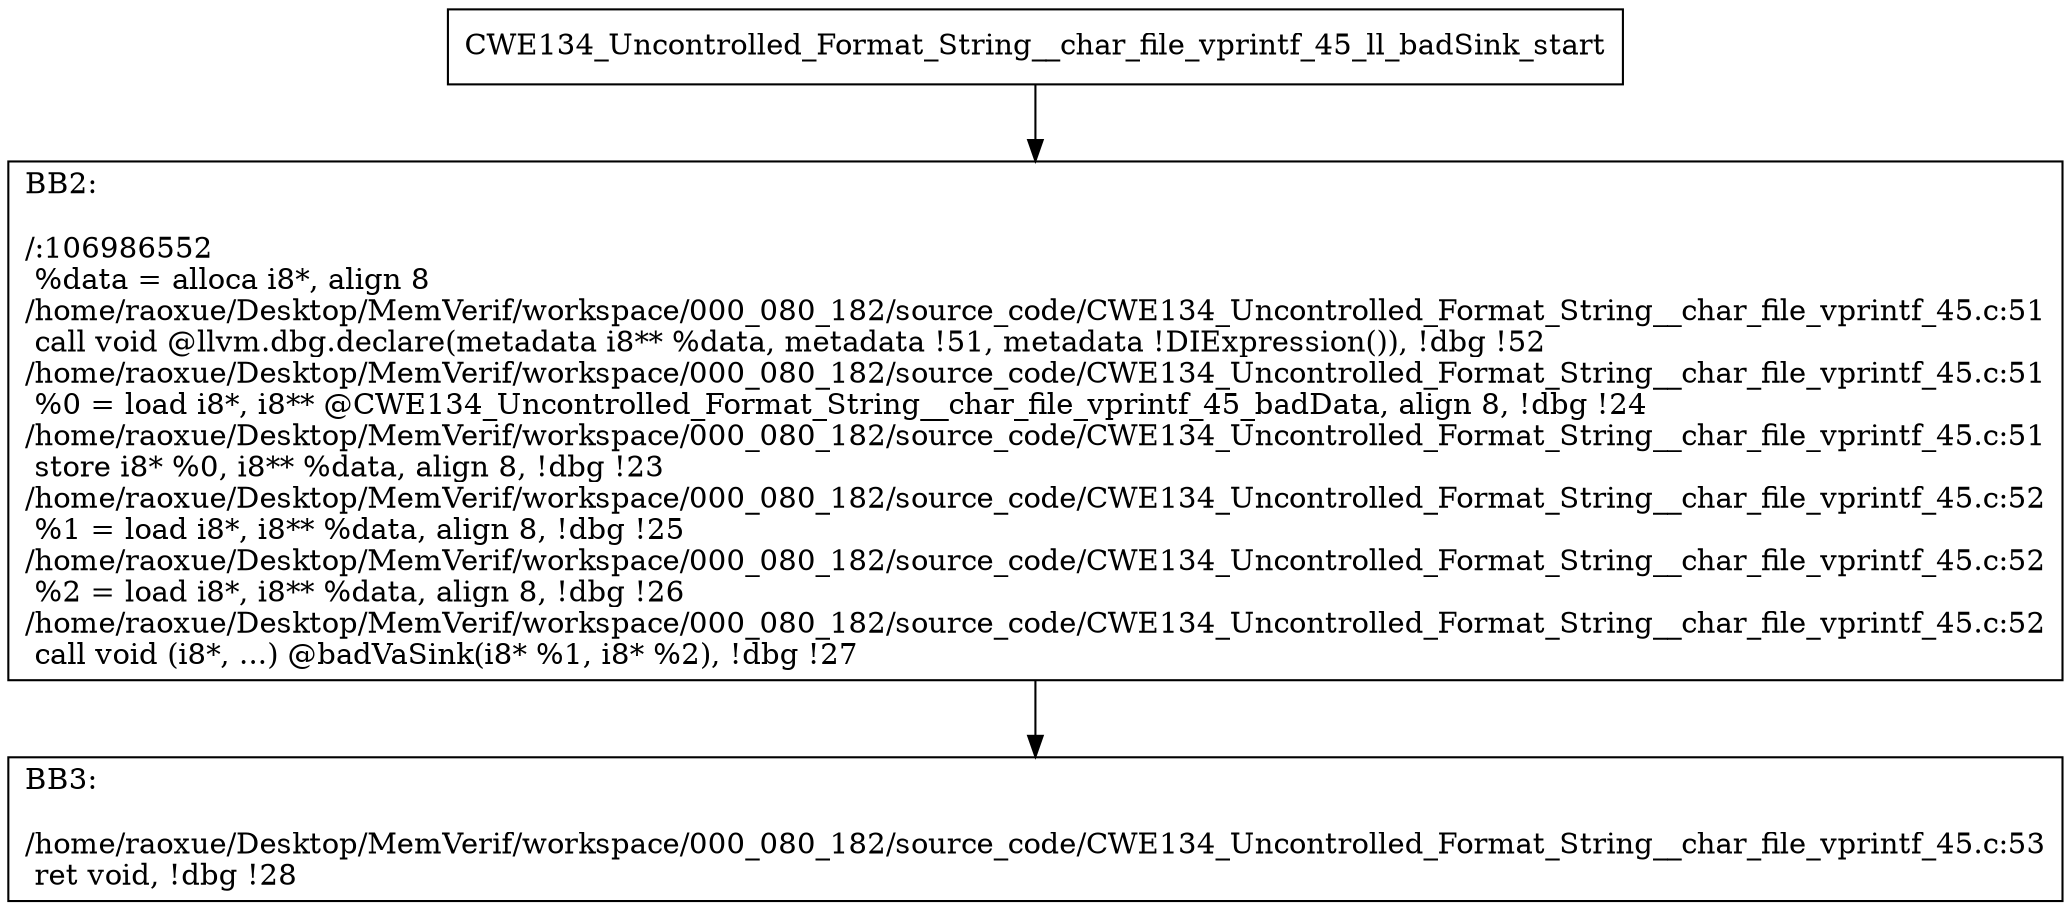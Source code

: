 digraph "CFG for'CWE134_Uncontrolled_Format_String__char_file_vprintf_45_ll_badSink' function" {
	BBCWE134_Uncontrolled_Format_String__char_file_vprintf_45_ll_badSink_start[shape=record,label="{CWE134_Uncontrolled_Format_String__char_file_vprintf_45_ll_badSink_start}"];
	BBCWE134_Uncontrolled_Format_String__char_file_vprintf_45_ll_badSink_start-> CWE134_Uncontrolled_Format_String__char_file_vprintf_45_ll_badSinkBB2;
	CWE134_Uncontrolled_Format_String__char_file_vprintf_45_ll_badSinkBB2 [shape=record, label="{BB2:\l\l/:106986552\l
  %data = alloca i8*, align 8\l
/home/raoxue/Desktop/MemVerif/workspace/000_080_182/source_code/CWE134_Uncontrolled_Format_String__char_file_vprintf_45.c:51\l
  call void @llvm.dbg.declare(metadata i8** %data, metadata !51, metadata !DIExpression()), !dbg !52\l
/home/raoxue/Desktop/MemVerif/workspace/000_080_182/source_code/CWE134_Uncontrolled_Format_String__char_file_vprintf_45.c:51\l
  %0 = load i8*, i8** @CWE134_Uncontrolled_Format_String__char_file_vprintf_45_badData, align 8, !dbg !24\l
/home/raoxue/Desktop/MemVerif/workspace/000_080_182/source_code/CWE134_Uncontrolled_Format_String__char_file_vprintf_45.c:51\l
  store i8* %0, i8** %data, align 8, !dbg !23\l
/home/raoxue/Desktop/MemVerif/workspace/000_080_182/source_code/CWE134_Uncontrolled_Format_String__char_file_vprintf_45.c:52\l
  %1 = load i8*, i8** %data, align 8, !dbg !25\l
/home/raoxue/Desktop/MemVerif/workspace/000_080_182/source_code/CWE134_Uncontrolled_Format_String__char_file_vprintf_45.c:52\l
  %2 = load i8*, i8** %data, align 8, !dbg !26\l
/home/raoxue/Desktop/MemVerif/workspace/000_080_182/source_code/CWE134_Uncontrolled_Format_String__char_file_vprintf_45.c:52\l
  call void (i8*, ...) @badVaSink(i8* %1, i8* %2), !dbg !27\l
}"];
	CWE134_Uncontrolled_Format_String__char_file_vprintf_45_ll_badSinkBB2-> CWE134_Uncontrolled_Format_String__char_file_vprintf_45_ll_badSinkBB3;
	CWE134_Uncontrolled_Format_String__char_file_vprintf_45_ll_badSinkBB3 [shape=record, label="{BB3:\l\l/home/raoxue/Desktop/MemVerif/workspace/000_080_182/source_code/CWE134_Uncontrolled_Format_String__char_file_vprintf_45.c:53\l
  ret void, !dbg !28\l
}"];
}
